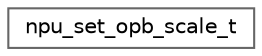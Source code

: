 digraph "Graphical Class Hierarchy"
{
 // LATEX_PDF_SIZE
  bgcolor="transparent";
  edge [fontname=Helvetica,fontsize=10,labelfontname=Helvetica,labelfontsize=10];
  node [fontname=Helvetica,fontsize=10,shape=box,height=0.2,width=0.4];
  rankdir="LR";
  Node0 [id="Node000000",label="npu_set_opb_scale_t",height=0.2,width=0.4,color="grey40", fillcolor="white", style="filled",URL="$structnpu__set__opb__scale__t.html",tooltip=" "];
}
